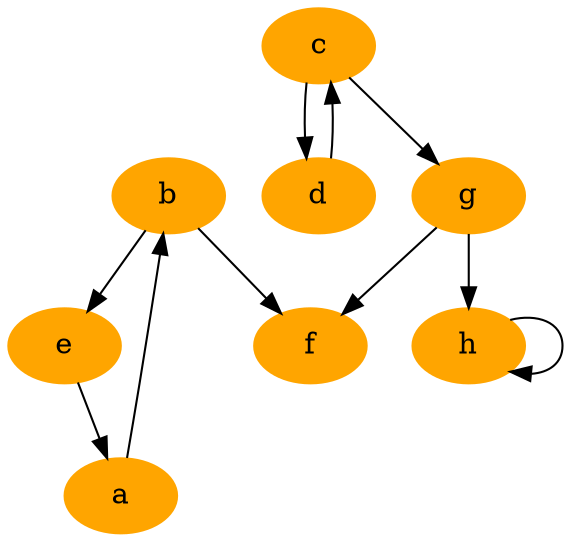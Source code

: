 digraph G {
	h [color=orange, style=filled];
	g [color=orange, style=filled];
	d [color=orange, style=filled];
	c [color=orange, style=filled];
	f [color=orange, style=filled];
	e [color=orange, style=filled];
	b [color=orange, style=filled];
	a [color=orange, style=filled];
	h -> h
	g -> h
	g -> f
	d -> c
	c -> g
	c -> d
	e -> a
	b -> f
	b -> e
	a -> b
}